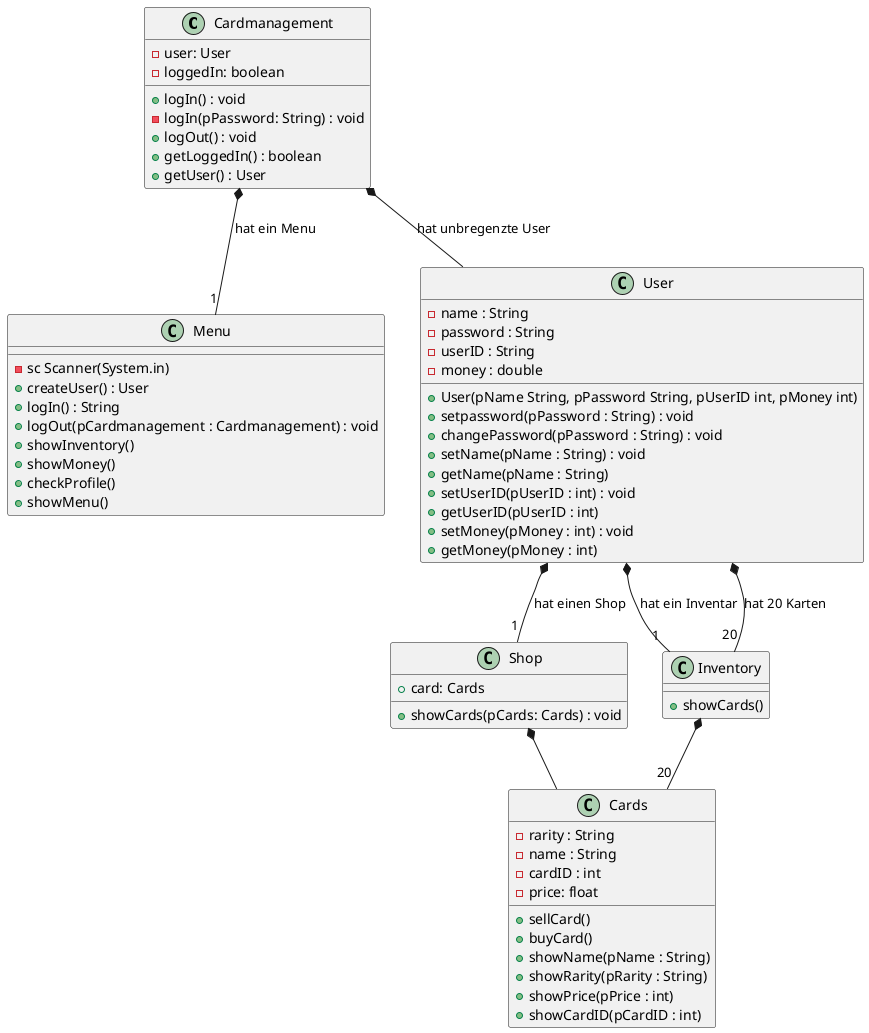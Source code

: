 @startuml Klassendiagramm

class Cardmanagement{
    -user: User
    -loggedIn: boolean
    +logIn() : void
    -logIn(pPassword: String) : void
    +logOut() : void
    +getLoggedIn() : boolean
    +getUser() : User



}



class Menu{
    -sc Scanner(System.in)
    +createUser() : User
    +logIn() : String
    +logOut(pCardmanagement : Cardmanagement) : void
    +showInventory()
    +showMoney()
    +checkProfile()
    +showMenu()


}




class Shop{
    +card: Cards
    +showCards(pCards: Cards) : void

}




class User{
    -name : String
    -password : String
    -userID : String
    -money : double


    + User(pName String, pPassword String, pUserID int, pMoney int)
    +setpassword(pPassword : String) : void
    +changePassword(pPassword : String) : void
    +setName(pName : String) : void 
    +getName(pName : String)  
    +setUserID(pUserID : int) : void
    +getUserID(pUserID : int) 
    +setMoney(pMoney : int) : void
    +getMoney(pMoney : int) 

}




class Cards{
    -rarity : String
    -name : String
    -cardID : int
    -price: float

    +sellCard()
    +buyCard()
    +showName(pName : String)
    +showRarity(pRarity : String)
    +showPrice(pPrice : int)
    +showCardID(pCardID : int)

}



class Inventory{

+showCards()
}
Cardmanagement *-- "1" Menu : hat ein Menu
User *-- "1" Inventory : hat ein Inventar
User *-- "20" Inventory : hat 20 Karten
Cardmanagement *-- User : hat unbregenzte User
User *-- "1" Shop : hat einen Shop
Shop *-- Cards 
Inventory *-- "20" Cards
@enduml